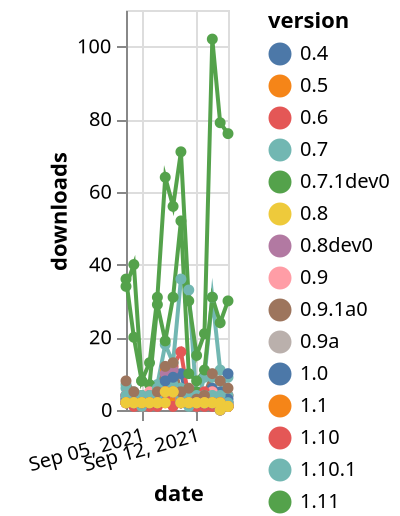 {"$schema": "https://vega.github.io/schema/vega-lite/v5.json", "description": "A simple bar chart with embedded data.", "data": {"values": [{"date": "2021-09-03", "total": 7488, "delta": 4, "version": "0.7.1dev0"}, {"date": "2021-09-04", "total": 7492, "delta": 4, "version": "0.7.1dev0"}, {"date": "2021-09-05", "total": 7496, "delta": 4, "version": "0.7.1dev0"}, {"date": "2021-09-06", "total": 7500, "delta": 4, "version": "0.7.1dev0"}, {"date": "2021-09-07", "total": 7504, "delta": 4, "version": "0.7.1dev0"}, {"date": "2021-09-08", "total": 7514, "delta": 10, "version": "0.7.1dev0"}, {"date": "2021-09-09", "total": 7524, "delta": 10, "version": "0.7.1dev0"}, {"date": "2021-09-10", "total": 7528, "delta": 4, "version": "0.7.1dev0"}, {"date": "2021-09-11", "total": 7532, "delta": 4, "version": "0.7.1dev0"}, {"date": "2021-09-12", "total": 7537, "delta": 5, "version": "0.7.1dev0"}, {"date": "2021-09-13", "total": 7541, "delta": 4, "version": "0.7.1dev0"}, {"date": "2021-09-14", "total": 7545, "delta": 4, "version": "0.7.1dev0"}, {"date": "2021-09-15", "total": 7549, "delta": 4, "version": "0.7.1dev0"}, {"date": "2021-09-16", "total": 7551, "delta": 2, "version": "0.7.1dev0"}, {"date": "2021-09-03", "total": 6052, "delta": 3, "version": "1.6a0"}, {"date": "2021-09-04", "total": 6054, "delta": 2, "version": "1.6a0"}, {"date": "2021-09-05", "total": 6056, "delta": 2, "version": "1.6a0"}, {"date": "2021-09-06", "total": 6058, "delta": 2, "version": "1.6a0"}, {"date": "2021-09-07", "total": 6060, "delta": 2, "version": "1.6a0"}, {"date": "2021-09-08", "total": 6071, "delta": 11, "version": "1.6a0"}, {"date": "2021-09-09", "total": 6082, "delta": 11, "version": "1.6a0"}, {"date": "2021-09-10", "total": 6084, "delta": 2, "version": "1.6a0"}, {"date": "2021-09-11", "total": 6086, "delta": 2, "version": "1.6a0"}, {"date": "2021-09-12", "total": 6089, "delta": 3, "version": "1.6a0"}, {"date": "2021-09-13", "total": 6092, "delta": 3, "version": "1.6a0"}, {"date": "2021-09-14", "total": 6094, "delta": 2, "version": "1.6a0"}, {"date": "2021-09-15", "total": 6095, "delta": 1, "version": "1.6a0"}, {"date": "2021-09-16", "total": 6096, "delta": 1, "version": "1.6a0"}, {"date": "2021-09-03", "total": 5475, "delta": 6, "version": "1.10.1"}, {"date": "2021-09-04", "total": 5479, "delta": 4, "version": "1.10.1"}, {"date": "2021-09-05", "total": 5480, "delta": 1, "version": "1.10.1"}, {"date": "2021-09-06", "total": 5483, "delta": 3, "version": "1.10.1"}, {"date": "2021-09-07", "total": 5490, "delta": 7, "version": "1.10.1"}, {"date": "2021-09-08", "total": 5508, "delta": 18, "version": "1.10.1"}, {"date": "2021-09-09", "total": 5521, "delta": 13, "version": "1.10.1"}, {"date": "2021-09-10", "total": 5557, "delta": 36, "version": "1.10.1"}, {"date": "2021-09-11", "total": 5590, "delta": 33, "version": "1.10.1"}, {"date": "2021-09-12", "total": 5592, "delta": 2, "version": "1.10.1"}, {"date": "2021-09-13", "total": 5601, "delta": 9, "version": "1.10.1"}, {"date": "2021-09-14", "total": 5632, "delta": 31, "version": "1.10.1"}, {"date": "2021-09-15", "total": 5643, "delta": 11, "version": "1.10.1"}, {"date": "2021-09-16", "total": 5652, "delta": 9, "version": "1.10.1"}, {"date": "2021-09-03", "total": 11595, "delta": 4, "version": "1.6"}, {"date": "2021-09-04", "total": 11599, "delta": 4, "version": "1.6"}, {"date": "2021-09-05", "total": 11602, "delta": 3, "version": "1.6"}, {"date": "2021-09-06", "total": 11606, "delta": 4, "version": "1.6"}, {"date": "2021-09-07", "total": 11610, "delta": 4, "version": "1.6"}, {"date": "2021-09-08", "total": 11615, "delta": 5, "version": "1.6"}, {"date": "2021-09-09", "total": 11624, "delta": 9, "version": "1.6"}, {"date": "2021-09-10", "total": 11634, "delta": 10, "version": "1.6"}, {"date": "2021-09-11", "total": 11636, "delta": 2, "version": "1.6"}, {"date": "2021-09-12", "total": 11639, "delta": 3, "version": "1.6"}, {"date": "2021-09-13", "total": 11642, "delta": 3, "version": "1.6"}, {"date": "2021-09-14", "total": 11648, "delta": 6, "version": "1.6"}, {"date": "2021-09-15", "total": 11653, "delta": 5, "version": "1.6"}, {"date": "2021-09-16", "total": 11663, "delta": 10, "version": "1.6"}, {"date": "2021-09-03", "total": 27577, "delta": 4, "version": "1.7"}, {"date": "2021-09-04", "total": 27578, "delta": 1, "version": "1.7"}, {"date": "2021-09-05", "total": 27579, "delta": 1, "version": "1.7"}, {"date": "2021-09-06", "total": 27580, "delta": 1, "version": "1.7"}, {"date": "2021-09-07", "total": 27585, "delta": 5, "version": "1.7"}, {"date": "2021-09-08", "total": 27587, "delta": 2, "version": "1.7"}, {"date": "2021-09-09", "total": 27599, "delta": 12, "version": "1.7"}, {"date": "2021-09-10", "total": 27615, "delta": 16, "version": "1.7"}, {"date": "2021-09-11", "total": 27618, "delta": 3, "version": "1.7"}, {"date": "2021-09-12", "total": 27619, "delta": 1, "version": "1.7"}, {"date": "2021-09-13", "total": 27620, "delta": 1, "version": "1.7"}, {"date": "2021-09-14", "total": 27625, "delta": 5, "version": "1.7"}, {"date": "2021-09-15", "total": 27626, "delta": 1, "version": "1.7"}, {"date": "2021-09-16", "total": 27630, "delta": 4, "version": "1.7"}, {"date": "2021-09-03", "total": 28858, "delta": 36, "version": "1.9"}, {"date": "2021-09-04", "total": 28878, "delta": 20, "version": "1.9"}, {"date": "2021-09-05", "total": 28886, "delta": 8, "version": "1.9"}, {"date": "2021-09-06", "total": 28893, "delta": 7, "version": "1.9"}, {"date": "2021-09-07", "total": 28922, "delta": 29, "version": "1.9"}, {"date": "2021-09-08", "total": 28941, "delta": 19, "version": "1.9"}, {"date": "2021-09-09", "total": 28972, "delta": 31, "version": "1.9"}, {"date": "2021-09-10", "total": 29024, "delta": 52, "version": "1.9"}, {"date": "2021-09-11", "total": 29034, "delta": 10, "version": "1.9"}, {"date": "2021-09-12", "total": 29042, "delta": 8, "version": "1.9"}, {"date": "2021-09-13", "total": 29053, "delta": 11, "version": "1.9"}, {"date": "2021-09-14", "total": 29084, "delta": 31, "version": "1.9"}, {"date": "2021-09-15", "total": 29108, "delta": 24, "version": "1.9"}, {"date": "2021-09-16", "total": 29138, "delta": 30, "version": "1.9"}, {"date": "2021-09-03", "total": 6332, "delta": 2, "version": "1.5"}, {"date": "2021-09-04", "total": 6335, "delta": 3, "version": "1.5"}, {"date": "2021-09-05", "total": 6337, "delta": 2, "version": "1.5"}, {"date": "2021-09-06", "total": 6339, "delta": 2, "version": "1.5"}, {"date": "2021-09-07", "total": 6341, "delta": 2, "version": "1.5"}, {"date": "2021-09-08", "total": 6345, "delta": 4, "version": "1.5"}, {"date": "2021-09-09", "total": 6350, "delta": 5, "version": "1.5"}, {"date": "2021-09-10", "total": 6352, "delta": 2, "version": "1.5"}, {"date": "2021-09-11", "total": 6354, "delta": 2, "version": "1.5"}, {"date": "2021-09-12", "total": 6356, "delta": 2, "version": "1.5"}, {"date": "2021-09-13", "total": 6358, "delta": 2, "version": "1.5"}, {"date": "2021-09-14", "total": 6362, "delta": 4, "version": "1.5"}, {"date": "2021-09-15", "total": 6363, "delta": 1, "version": "1.5"}, {"date": "2021-09-16", "total": 6364, "delta": 1, "version": "1.5"}, {"date": "2021-09-03", "total": 2961, "delta": 2, "version": "1.1"}, {"date": "2021-09-04", "total": 2963, "delta": 2, "version": "1.1"}, {"date": "2021-09-05", "total": 2965, "delta": 2, "version": "1.1"}, {"date": "2021-09-06", "total": 2967, "delta": 2, "version": "1.1"}, {"date": "2021-09-07", "total": 2969, "delta": 2, "version": "1.1"}, {"date": "2021-09-08", "total": 2971, "delta": 2, "version": "1.1"}, {"date": "2021-09-09", "total": 2974, "delta": 3, "version": "1.1"}, {"date": "2021-09-10", "total": 2976, "delta": 2, "version": "1.1"}, {"date": "2021-09-11", "total": 2978, "delta": 2, "version": "1.1"}, {"date": "2021-09-12", "total": 2980, "delta": 2, "version": "1.1"}, {"date": "2021-09-13", "total": 2982, "delta": 2, "version": "1.1"}, {"date": "2021-09-14", "total": 2984, "delta": 2, "version": "1.1"}, {"date": "2021-09-15", "total": 2984, "delta": 0, "version": "1.1"}, {"date": "2021-09-16", "total": 2985, "delta": 1, "version": "1.1"}, {"date": "2021-09-03", "total": 3993, "delta": 2, "version": "0.8dev0"}, {"date": "2021-09-04", "total": 3995, "delta": 2, "version": "0.8dev0"}, {"date": "2021-09-05", "total": 3997, "delta": 2, "version": "0.8dev0"}, {"date": "2021-09-06", "total": 3999, "delta": 2, "version": "0.8dev0"}, {"date": "2021-09-07", "total": 4001, "delta": 2, "version": "0.8dev0"}, {"date": "2021-09-08", "total": 4006, "delta": 5, "version": "0.8dev0"}, {"date": "2021-09-09", "total": 4011, "delta": 5, "version": "0.8dev0"}, {"date": "2021-09-10", "total": 4013, "delta": 2, "version": "0.8dev0"}, {"date": "2021-09-11", "total": 4015, "delta": 2, "version": "0.8dev0"}, {"date": "2021-09-12", "total": 4017, "delta": 2, "version": "0.8dev0"}, {"date": "2021-09-13", "total": 4019, "delta": 2, "version": "0.8dev0"}, {"date": "2021-09-14", "total": 4021, "delta": 2, "version": "0.8dev0"}, {"date": "2021-09-15", "total": 4023, "delta": 2, "version": "0.8dev0"}, {"date": "2021-09-16", "total": 4024, "delta": 1, "version": "0.8dev0"}, {"date": "2021-09-03", "total": 4915, "delta": 4, "version": "1.4"}, {"date": "2021-09-04", "total": 4918, "delta": 3, "version": "1.4"}, {"date": "2021-09-05", "total": 4920, "delta": 2, "version": "1.4"}, {"date": "2021-09-06", "total": 4925, "delta": 5, "version": "1.4"}, {"date": "2021-09-07", "total": 4927, "delta": 2, "version": "1.4"}, {"date": "2021-09-08", "total": 4931, "delta": 4, "version": "1.4"}, {"date": "2021-09-09", "total": 4937, "delta": 6, "version": "1.4"}, {"date": "2021-09-10", "total": 4940, "delta": 3, "version": "1.4"}, {"date": "2021-09-11", "total": 4942, "delta": 2, "version": "1.4"}, {"date": "2021-09-12", "total": 4945, "delta": 3, "version": "1.4"}, {"date": "2021-09-13", "total": 4947, "delta": 2, "version": "1.4"}, {"date": "2021-09-14", "total": 4949, "delta": 2, "version": "1.4"}, {"date": "2021-09-15", "total": 4949, "delta": 0, "version": "1.4"}, {"date": "2021-09-16", "total": 4950, "delta": 1, "version": "1.4"}, {"date": "2021-09-03", "total": 7662, "delta": 2, "version": "0.9"}, {"date": "2021-09-04", "total": 7664, "delta": 2, "version": "0.9"}, {"date": "2021-09-05", "total": 7666, "delta": 2, "version": "0.9"}, {"date": "2021-09-06", "total": 7668, "delta": 2, "version": "0.9"}, {"date": "2021-09-07", "total": 7672, "delta": 4, "version": "0.9"}, {"date": "2021-09-08", "total": 7677, "delta": 5, "version": "0.9"}, {"date": "2021-09-09", "total": 7682, "delta": 5, "version": "0.9"}, {"date": "2021-09-10", "total": 7684, "delta": 2, "version": "0.9"}, {"date": "2021-09-11", "total": 7686, "delta": 2, "version": "0.9"}, {"date": "2021-09-12", "total": 7688, "delta": 2, "version": "0.9"}, {"date": "2021-09-13", "total": 7690, "delta": 2, "version": "0.9"}, {"date": "2021-09-14", "total": 7695, "delta": 5, "version": "0.9"}, {"date": "2021-09-15", "total": 7698, "delta": 3, "version": "0.9"}, {"date": "2021-09-16", "total": 7699, "delta": 1, "version": "0.9"}, {"date": "2021-09-03", "total": 1687, "delta": 2, "version": "1.10"}, {"date": "2021-09-04", "total": 1690, "delta": 3, "version": "1.10"}, {"date": "2021-09-05", "total": 1691, "delta": 1, "version": "1.10"}, {"date": "2021-09-06", "total": 1695, "delta": 4, "version": "1.10"}, {"date": "2021-09-07", "total": 1696, "delta": 1, "version": "1.10"}, {"date": "2021-09-08", "total": 1700, "delta": 4, "version": "1.10"}, {"date": "2021-09-09", "total": 1701, "delta": 1, "version": "1.10"}, {"date": "2021-09-10", "total": 1704, "delta": 3, "version": "1.10"}, {"date": "2021-09-11", "total": 1706, "delta": 2, "version": "1.10"}, {"date": "2021-09-12", "total": 1708, "delta": 2, "version": "1.10"}, {"date": "2021-09-13", "total": 1713, "delta": 5, "version": "1.10"}, {"date": "2021-09-14", "total": 1714, "delta": 1, "version": "1.10"}, {"date": "2021-09-15", "total": 1716, "delta": 2, "version": "1.10"}, {"date": "2021-09-16", "total": 1717, "delta": 1, "version": "1.10"}, {"date": "2021-09-03", "total": 5781, "delta": 3, "version": "1.5a"}, {"date": "2021-09-04", "total": 5783, "delta": 2, "version": "1.5a"}, {"date": "2021-09-05", "total": 5785, "delta": 2, "version": "1.5a"}, {"date": "2021-09-06", "total": 5788, "delta": 3, "version": "1.5a"}, {"date": "2021-09-07", "total": 5790, "delta": 2, "version": "1.5a"}, {"date": "2021-09-08", "total": 5796, "delta": 6, "version": "1.5a"}, {"date": "2021-09-09", "total": 5801, "delta": 5, "version": "1.5a"}, {"date": "2021-09-10", "total": 5804, "delta": 3, "version": "1.5a"}, {"date": "2021-09-11", "total": 5806, "delta": 2, "version": "1.5a"}, {"date": "2021-09-12", "total": 5808, "delta": 2, "version": "1.5a"}, {"date": "2021-09-13", "total": 5810, "delta": 2, "version": "1.5a"}, {"date": "2021-09-14", "total": 5814, "delta": 4, "version": "1.5a"}, {"date": "2021-09-15", "total": 5815, "delta": 1, "version": "1.5a"}, {"date": "2021-09-16", "total": 5817, "delta": 2, "version": "1.5a"}, {"date": "2021-09-03", "total": 8790, "delta": 4, "version": "1.3"}, {"date": "2021-09-04", "total": 8792, "delta": 2, "version": "1.3"}, {"date": "2021-09-05", "total": 8794, "delta": 2, "version": "1.3"}, {"date": "2021-09-06", "total": 8796, "delta": 2, "version": "1.3"}, {"date": "2021-09-07", "total": 8798, "delta": 2, "version": "1.3"}, {"date": "2021-09-08", "total": 8808, "delta": 10, "version": "1.3"}, {"date": "2021-09-09", "total": 8819, "delta": 11, "version": "1.3"}, {"date": "2021-09-10", "total": 8822, "delta": 3, "version": "1.3"}, {"date": "2021-09-11", "total": 8824, "delta": 2, "version": "1.3"}, {"date": "2021-09-12", "total": 8826, "delta": 2, "version": "1.3"}, {"date": "2021-09-13", "total": 8828, "delta": 2, "version": "1.3"}, {"date": "2021-09-14", "total": 8830, "delta": 2, "version": "1.3"}, {"date": "2021-09-15", "total": 8830, "delta": 0, "version": "1.3"}, {"date": "2021-09-16", "total": 8832, "delta": 2, "version": "1.3"}, {"date": "2021-09-03", "total": 3547, "delta": 2, "version": "0.9a"}, {"date": "2021-09-04", "total": 3549, "delta": 2, "version": "0.9a"}, {"date": "2021-09-05", "total": 3551, "delta": 2, "version": "0.9a"}, {"date": "2021-09-06", "total": 3553, "delta": 2, "version": "0.9a"}, {"date": "2021-09-07", "total": 3555, "delta": 2, "version": "0.9a"}, {"date": "2021-09-08", "total": 3560, "delta": 5, "version": "0.9a"}, {"date": "2021-09-09", "total": 3565, "delta": 5, "version": "0.9a"}, {"date": "2021-09-10", "total": 3567, "delta": 2, "version": "0.9a"}, {"date": "2021-09-11", "total": 3569, "delta": 2, "version": "0.9a"}, {"date": "2021-09-12", "total": 3571, "delta": 2, "version": "0.9a"}, {"date": "2021-09-13", "total": 3573, "delta": 2, "version": "0.9a"}, {"date": "2021-09-14", "total": 3575, "delta": 2, "version": "0.9a"}, {"date": "2021-09-15", "total": 3577, "delta": 2, "version": "0.9a"}, {"date": "2021-09-16", "total": 3578, "delta": 1, "version": "0.9a"}, {"date": "2021-09-03", "total": 2263, "delta": 34, "version": "1.11"}, {"date": "2021-09-04", "total": 2303, "delta": 40, "version": "1.11"}, {"date": "2021-09-05", "total": 2311, "delta": 8, "version": "1.11"}, {"date": "2021-09-06", "total": 2324, "delta": 13, "version": "1.11"}, {"date": "2021-09-07", "total": 2355, "delta": 31, "version": "1.11"}, {"date": "2021-09-08", "total": 2419, "delta": 64, "version": "1.11"}, {"date": "2021-09-09", "total": 2475, "delta": 56, "version": "1.11"}, {"date": "2021-09-10", "total": 2546, "delta": 71, "version": "1.11"}, {"date": "2021-09-11", "total": 2576, "delta": 30, "version": "1.11"}, {"date": "2021-09-12", "total": 2591, "delta": 15, "version": "1.11"}, {"date": "2021-09-13", "total": 2612, "delta": 21, "version": "1.11"}, {"date": "2021-09-14", "total": 2714, "delta": 102, "version": "1.11"}, {"date": "2021-09-15", "total": 2793, "delta": 79, "version": "1.11"}, {"date": "2021-09-16", "total": 2869, "delta": 76, "version": "1.11"}, {"date": "2021-09-03", "total": 14097, "delta": 7, "version": "1.8"}, {"date": "2021-09-04", "total": 14102, "delta": 5, "version": "1.8"}, {"date": "2021-09-05", "total": 14103, "delta": 1, "version": "1.8"}, {"date": "2021-09-06", "total": 14106, "delta": 3, "version": "1.8"}, {"date": "2021-09-07", "total": 14112, "delta": 6, "version": "1.8"}, {"date": "2021-09-08", "total": 14117, "delta": 5, "version": "1.8"}, {"date": "2021-09-09", "total": 14122, "delta": 5, "version": "1.8"}, {"date": "2021-09-10", "total": 14128, "delta": 6, "version": "1.8"}, {"date": "2021-09-11", "total": 14129, "delta": 1, "version": "1.8"}, {"date": "2021-09-12", "total": 14131, "delta": 2, "version": "1.8"}, {"date": "2021-09-13", "total": 14133, "delta": 2, "version": "1.8"}, {"date": "2021-09-14", "total": 14142, "delta": 9, "version": "1.8"}, {"date": "2021-09-15", "total": 14150, "delta": 8, "version": "1.8"}, {"date": "2021-09-16", "total": 14154, "delta": 4, "version": "1.8"}, {"date": "2021-09-03", "total": 4302, "delta": 3, "version": "0.4"}, {"date": "2021-09-04", "total": 4304, "delta": 2, "version": "0.4"}, {"date": "2021-09-05", "total": 4306, "delta": 2, "version": "0.4"}, {"date": "2021-09-06", "total": 4308, "delta": 2, "version": "0.4"}, {"date": "2021-09-07", "total": 4311, "delta": 3, "version": "0.4"}, {"date": "2021-09-08", "total": 4316, "delta": 5, "version": "0.4"}, {"date": "2021-09-09", "total": 4322, "delta": 6, "version": "0.4"}, {"date": "2021-09-10", "total": 4324, "delta": 2, "version": "0.4"}, {"date": "2021-09-11", "total": 4326, "delta": 2, "version": "0.4"}, {"date": "2021-09-12", "total": 4328, "delta": 2, "version": "0.4"}, {"date": "2021-09-13", "total": 4330, "delta": 2, "version": "0.4"}, {"date": "2021-09-14", "total": 4332, "delta": 2, "version": "0.4"}, {"date": "2021-09-15", "total": 4334, "delta": 2, "version": "0.4"}, {"date": "2021-09-16", "total": 4337, "delta": 3, "version": "0.4"}, {"date": "2021-09-03", "total": 5985, "delta": 4, "version": "0.7"}, {"date": "2021-09-04", "total": 5989, "delta": 4, "version": "0.7"}, {"date": "2021-09-05", "total": 5993, "delta": 4, "version": "0.7"}, {"date": "2021-09-06", "total": 5997, "delta": 4, "version": "0.7"}, {"date": "2021-09-07", "total": 6001, "delta": 4, "version": "0.7"}, {"date": "2021-09-08", "total": 6008, "delta": 7, "version": "0.7"}, {"date": "2021-09-09", "total": 6015, "delta": 7, "version": "0.7"}, {"date": "2021-09-10", "total": 6019, "delta": 4, "version": "0.7"}, {"date": "2021-09-11", "total": 6023, "delta": 4, "version": "0.7"}, {"date": "2021-09-12", "total": 6027, "delta": 4, "version": "0.7"}, {"date": "2021-09-13", "total": 6031, "delta": 4, "version": "0.7"}, {"date": "2021-09-14", "total": 6035, "delta": 4, "version": "0.7"}, {"date": "2021-09-15", "total": 6039, "delta": 4, "version": "0.7"}, {"date": "2021-09-16", "total": 6041, "delta": 2, "version": "0.7"}, {"date": "2021-09-03", "total": 3709, "delta": 2, "version": "0.5"}, {"date": "2021-09-04", "total": 3711, "delta": 2, "version": "0.5"}, {"date": "2021-09-05", "total": 3713, "delta": 2, "version": "0.5"}, {"date": "2021-09-06", "total": 3715, "delta": 2, "version": "0.5"}, {"date": "2021-09-07", "total": 3717, "delta": 2, "version": "0.5"}, {"date": "2021-09-08", "total": 3722, "delta": 5, "version": "0.5"}, {"date": "2021-09-09", "total": 3727, "delta": 5, "version": "0.5"}, {"date": "2021-09-10", "total": 3729, "delta": 2, "version": "0.5"}, {"date": "2021-09-11", "total": 3731, "delta": 2, "version": "0.5"}, {"date": "2021-09-12", "total": 3733, "delta": 2, "version": "0.5"}, {"date": "2021-09-13", "total": 3735, "delta": 2, "version": "0.5"}, {"date": "2021-09-14", "total": 3737, "delta": 2, "version": "0.5"}, {"date": "2021-09-15", "total": 3739, "delta": 2, "version": "0.5"}, {"date": "2021-09-16", "total": 3740, "delta": 1, "version": "0.5"}, {"date": "2021-09-03", "total": 9038, "delta": 2, "version": "1.0"}, {"date": "2021-09-04", "total": 9040, "delta": 2, "version": "1.0"}, {"date": "2021-09-05", "total": 9042, "delta": 2, "version": "1.0"}, {"date": "2021-09-06", "total": 9044, "delta": 2, "version": "1.0"}, {"date": "2021-09-07", "total": 9046, "delta": 2, "version": "1.0"}, {"date": "2021-09-08", "total": 9054, "delta": 8, "version": "1.0"}, {"date": "2021-09-09", "total": 9063, "delta": 9, "version": "1.0"}, {"date": "2021-09-10", "total": 9065, "delta": 2, "version": "1.0"}, {"date": "2021-09-11", "total": 9067, "delta": 2, "version": "1.0"}, {"date": "2021-09-12", "total": 9069, "delta": 2, "version": "1.0"}, {"date": "2021-09-13", "total": 9071, "delta": 2, "version": "1.0"}, {"date": "2021-09-14", "total": 9073, "delta": 2, "version": "1.0"}, {"date": "2021-09-15", "total": 9073, "delta": 0, "version": "1.0"}, {"date": "2021-09-16", "total": 9074, "delta": 1, "version": "1.0"}, {"date": "2021-09-03", "total": 13748, "delta": 8, "version": "0.9.1a0"}, {"date": "2021-09-04", "total": 13753, "delta": 5, "version": "0.9.1a0"}, {"date": "2021-09-05", "total": 13755, "delta": 2, "version": "0.9.1a0"}, {"date": "2021-09-06", "total": 13757, "delta": 2, "version": "0.9.1a0"}, {"date": "2021-09-07", "total": 13762, "delta": 5, "version": "0.9.1a0"}, {"date": "2021-09-08", "total": 13774, "delta": 12, "version": "0.9.1a0"}, {"date": "2021-09-09", "total": 13787, "delta": 13, "version": "0.9.1a0"}, {"date": "2021-09-10", "total": 13792, "delta": 5, "version": "0.9.1a0"}, {"date": "2021-09-11", "total": 13798, "delta": 6, "version": "0.9.1a0"}, {"date": "2021-09-12", "total": 13801, "delta": 3, "version": "0.9.1a0"}, {"date": "2021-09-13", "total": 13805, "delta": 4, "version": "0.9.1a0"}, {"date": "2021-09-14", "total": 13815, "delta": 10, "version": "0.9.1a0"}, {"date": "2021-09-15", "total": 13823, "delta": 8, "version": "0.9.1a0"}, {"date": "2021-09-16", "total": 13829, "delta": 6, "version": "0.9.1a0"}, {"date": "2021-09-03", "total": 4768, "delta": 2, "version": "0.6"}, {"date": "2021-09-04", "total": 4770, "delta": 2, "version": "0.6"}, {"date": "2021-09-05", "total": 4772, "delta": 2, "version": "0.6"}, {"date": "2021-09-06", "total": 4774, "delta": 2, "version": "0.6"}, {"date": "2021-09-07", "total": 4776, "delta": 2, "version": "0.6"}, {"date": "2021-09-08", "total": 4781, "delta": 5, "version": "0.6"}, {"date": "2021-09-09", "total": 4786, "delta": 5, "version": "0.6"}, {"date": "2021-09-10", "total": 4788, "delta": 2, "version": "0.6"}, {"date": "2021-09-11", "total": 4790, "delta": 2, "version": "0.6"}, {"date": "2021-09-12", "total": 4792, "delta": 2, "version": "0.6"}, {"date": "2021-09-13", "total": 4794, "delta": 2, "version": "0.6"}, {"date": "2021-09-14", "total": 4796, "delta": 2, "version": "0.6"}, {"date": "2021-09-15", "total": 4798, "delta": 2, "version": "0.6"}, {"date": "2021-09-16", "total": 4799, "delta": 1, "version": "0.6"}, {"date": "2021-09-03", "total": 5701, "delta": 2, "version": "1.2"}, {"date": "2021-09-04", "total": 5703, "delta": 2, "version": "1.2"}, {"date": "2021-09-05", "total": 5705, "delta": 2, "version": "1.2"}, {"date": "2021-09-06", "total": 5707, "delta": 2, "version": "1.2"}, {"date": "2021-09-07", "total": 5709, "delta": 2, "version": "1.2"}, {"date": "2021-09-08", "total": 5711, "delta": 2, "version": "1.2"}, {"date": "2021-09-09", "total": 5716, "delta": 5, "version": "1.2"}, {"date": "2021-09-10", "total": 5718, "delta": 2, "version": "1.2"}, {"date": "2021-09-11", "total": 5720, "delta": 2, "version": "1.2"}, {"date": "2021-09-12", "total": 5722, "delta": 2, "version": "1.2"}, {"date": "2021-09-13", "total": 5724, "delta": 2, "version": "1.2"}, {"date": "2021-09-14", "total": 5726, "delta": 2, "version": "1.2"}, {"date": "2021-09-15", "total": 5726, "delta": 0, "version": "1.2"}, {"date": "2021-09-16", "total": 5727, "delta": 1, "version": "1.2"}, {"date": "2021-09-03", "total": 4646, "delta": 2, "version": "0.8"}, {"date": "2021-09-04", "total": 4648, "delta": 2, "version": "0.8"}, {"date": "2021-09-05", "total": 4650, "delta": 2, "version": "0.8"}, {"date": "2021-09-06", "total": 4652, "delta": 2, "version": "0.8"}, {"date": "2021-09-07", "total": 4654, "delta": 2, "version": "0.8"}, {"date": "2021-09-08", "total": 4659, "delta": 5, "version": "0.8"}, {"date": "2021-09-09", "total": 4664, "delta": 5, "version": "0.8"}, {"date": "2021-09-10", "total": 4666, "delta": 2, "version": "0.8"}, {"date": "2021-09-11", "total": 4668, "delta": 2, "version": "0.8"}, {"date": "2021-09-12", "total": 4670, "delta": 2, "version": "0.8"}, {"date": "2021-09-13", "total": 4672, "delta": 2, "version": "0.8"}, {"date": "2021-09-14", "total": 4674, "delta": 2, "version": "0.8"}, {"date": "2021-09-15", "total": 4676, "delta": 2, "version": "0.8"}, {"date": "2021-09-16", "total": 4677, "delta": 1, "version": "0.8"}]}, "width": "container", "mark": {"type": "line", "point": {"filled": true}}, "encoding": {"x": {"field": "date", "type": "temporal", "timeUnit": "yearmonthdate", "title": "date", "axis": {"labelAngle": -15}}, "y": {"field": "delta", "type": "quantitative", "title": "downloads"}, "color": {"field": "version", "type": "nominal"}, "tooltip": {"field": "delta"}}}